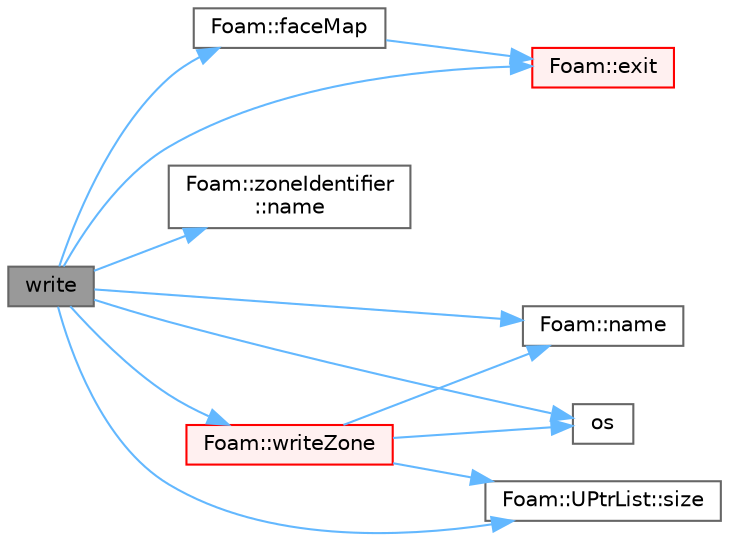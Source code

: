 digraph "write"
{
 // LATEX_PDF_SIZE
  bgcolor="transparent";
  edge [fontname=Helvetica,fontsize=10,labelfontname=Helvetica,labelfontsize=10];
  node [fontname=Helvetica,fontsize=10,shape=box,height=0.2,width=0.4];
  rankdir="LR";
  Node1 [id="Node000001",label="write",height=0.2,width=0.4,color="gray40", fillcolor="grey60", style="filled", fontcolor="black",tooltip=" "];
  Node1 -> Node2 [id="edge1_Node000001_Node000002",color="steelblue1",style="solid",tooltip=" "];
  Node2 [id="Node000002",label="Foam::exit",height=0.2,width=0.4,color="red", fillcolor="#FFF0F0", style="filled",URL="$namespaceFoam.html#ae0529b088aefc9f83b89dce5c31fda64",tooltip=" "];
  Node1 -> Node4 [id="edge2_Node000001_Node000004",color="steelblue1",style="solid",tooltip=" "];
  Node4 [id="Node000004",label="Foam::faceMap",height=0.2,width=0.4,color="grey40", fillcolor="white", style="filled",URL="$namespaceFoam.html#a07575dc8f5db1a87af23b7c4e2647e3f",tooltip=" "];
  Node4 -> Node2 [id="edge3_Node000004_Node000002",color="steelblue1",style="solid",tooltip=" "];
  Node1 -> Node5 [id="edge4_Node000001_Node000005",color="steelblue1",style="solid",tooltip=" "];
  Node5 [id="Node000005",label="Foam::zoneIdentifier\l::name",height=0.2,width=0.4,color="grey40", fillcolor="white", style="filled",URL="$classFoam_1_1zoneIdentifier.html#a96ca9d9164d69ea066ae5bb92311119f",tooltip=" "];
  Node1 -> Node6 [id="edge5_Node000001_Node000006",color="steelblue1",style="solid",tooltip=" "];
  Node6 [id="Node000006",label="Foam::name",height=0.2,width=0.4,color="grey40", fillcolor="white", style="filled",URL="$namespaceFoam.html#accde1bf3e2a4105cca868012a680afbe",tooltip=" "];
  Node1 -> Node7 [id="edge6_Node000001_Node000007",color="steelblue1",style="solid",tooltip=" "];
  Node7 [id="Node000007",label="os",height=0.2,width=0.4,color="grey40", fillcolor="white", style="filled",URL="$faMeshWriteEdgesOBJ_8H.html#abea05d50bd7259b44f2002c0382ba13e",tooltip=" "];
  Node1 -> Node8 [id="edge7_Node000001_Node000008",color="steelblue1",style="solid",tooltip=" "];
  Node8 [id="Node000008",label="Foam::UPtrList::size",height=0.2,width=0.4,color="grey40", fillcolor="white", style="filled",URL="$classFoam_1_1UPtrList.html#a95603446b248fe1ecf5dc59bcc2eaff0",tooltip=" "];
  Node1 -> Node9 [id="edge8_Node000001_Node000009",color="steelblue1",style="solid",tooltip=" "];
  Node9 [id="Node000009",label="Foam::writeZone",height=0.2,width=0.4,color="red", fillcolor="#FFF0F0", style="filled",URL="$namespaceFoam.html#a55c65fafe04f6becd975c27604dd2ffe",tooltip=" "];
  Node9 -> Node6 [id="edge9_Node000009_Node000006",color="steelblue1",style="solid",tooltip=" "];
  Node9 -> Node7 [id="edge10_Node000009_Node000007",color="steelblue1",style="solid",tooltip=" "];
  Node9 -> Node8 [id="edge11_Node000009_Node000008",color="steelblue1",style="solid",tooltip=" "];
}
